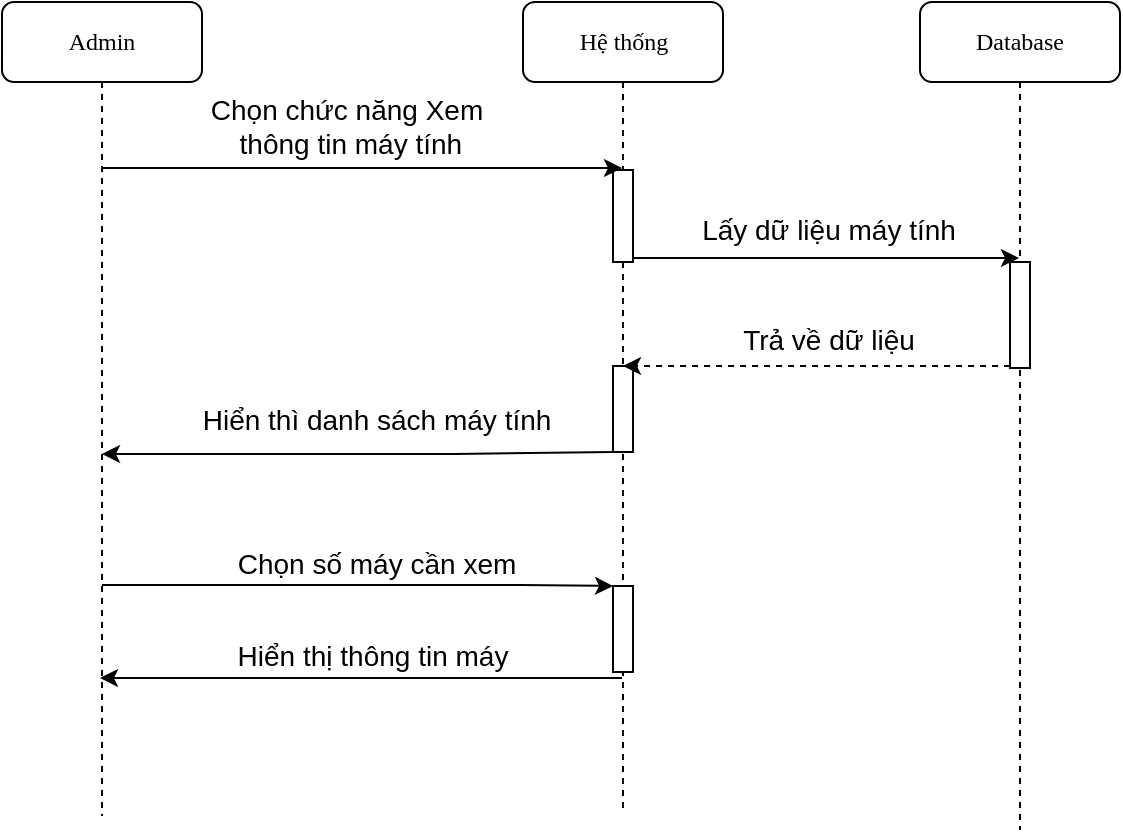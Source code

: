 <mxfile version="13.9.9" type="device" pages="7"><diagram id="KZ3mPxpOTIXvpHJmoXMQ" name="Xem"><mxGraphModel dx="1662" dy="822" grid="1" gridSize="10" guides="1" tooltips="1" connect="1" arrows="1" fold="1" page="1" pageScale="1" pageWidth="850" pageHeight="1100" math="0" shadow="0"><root><mxCell id="0"/><mxCell id="1" parent="0"/><mxCell id="qocoKsHDsgx0YX6sxr0_-1" value="Hệ thống" style="shape=umlLifeline;perimeter=lifelinePerimeter;whiteSpace=wrap;html=1;container=1;collapsible=0;recursiveResize=0;outlineConnect=0;rounded=1;shadow=0;comic=0;labelBackgroundColor=none;strokeWidth=1;fontFamily=Verdana;fontSize=12;align=center;" vertex="1" parent="1"><mxGeometry x="360.5" y="80" width="100" height="404" as="geometry"/></mxCell><mxCell id="qocoKsHDsgx0YX6sxr0_-2" value="" style="html=1;points=[];perimeter=orthogonalPerimeter;rounded=0;shadow=0;comic=0;labelBackgroundColor=none;strokeWidth=1;fontFamily=Verdana;fontSize=12;align=center;" vertex="1" parent="qocoKsHDsgx0YX6sxr0_-1"><mxGeometry x="45" y="84" width="10" height="46" as="geometry"/></mxCell><mxCell id="qocoKsHDsgx0YX6sxr0_-3" value="" style="html=1;points=[];perimeter=orthogonalPerimeter;rounded=0;shadow=0;comic=0;labelBackgroundColor=none;strokeWidth=1;fontFamily=Verdana;fontSize=12;align=center;" vertex="1" parent="qocoKsHDsgx0YX6sxr0_-1"><mxGeometry x="45" y="182" width="10" height="43" as="geometry"/></mxCell><mxCell id="qocoKsHDsgx0YX6sxr0_-4" value="" style="html=1;points=[];perimeter=orthogonalPerimeter;rounded=0;shadow=0;comic=0;labelBackgroundColor=none;strokeWidth=1;fontFamily=Verdana;fontSize=12;align=center;" vertex="1" parent="qocoKsHDsgx0YX6sxr0_-1"><mxGeometry x="45" y="292" width="10" height="43" as="geometry"/></mxCell><mxCell id="qocoKsHDsgx0YX6sxr0_-5" value="Database" style="shape=umlLifeline;perimeter=lifelinePerimeter;whiteSpace=wrap;html=1;container=1;collapsible=0;recursiveResize=0;outlineConnect=0;rounded=1;shadow=0;comic=0;labelBackgroundColor=none;strokeWidth=1;fontFamily=Verdana;fontSize=12;align=center;" vertex="1" parent="1"><mxGeometry x="559" y="80" width="100" height="414" as="geometry"/></mxCell><mxCell id="qocoKsHDsgx0YX6sxr0_-6" value="" style="html=1;points=[];perimeter=orthogonalPerimeter;rounded=0;shadow=0;comic=0;labelBackgroundColor=none;strokeWidth=1;fontFamily=Verdana;fontSize=12;align=center;" vertex="1" parent="qocoKsHDsgx0YX6sxr0_-5"><mxGeometry x="45" y="130" width="10" height="53" as="geometry"/></mxCell><mxCell id="qocoKsHDsgx0YX6sxr0_-7" value="Admin" style="shape=umlLifeline;perimeter=lifelinePerimeter;whiteSpace=wrap;html=1;container=1;collapsible=0;recursiveResize=0;outlineConnect=0;rounded=1;shadow=0;comic=0;labelBackgroundColor=none;strokeWidth=1;fontFamily=Verdana;fontSize=12;align=center;" vertex="1" parent="1"><mxGeometry x="100" y="80" width="100" height="407" as="geometry"/></mxCell><mxCell id="qocoKsHDsgx0YX6sxr0_-8" style="rounded=0;orthogonalLoop=1;jettySize=auto;html=1;" edge="1" parent="1" source="qocoKsHDsgx0YX6sxr0_-7" target="qocoKsHDsgx0YX6sxr0_-1"><mxGeometry relative="1" as="geometry"><Array as="points"><mxPoint x="211" y="163"/></Array></mxGeometry></mxCell><mxCell id="qocoKsHDsgx0YX6sxr0_-9" value="&lt;font style=&quot;font-size: 14px&quot;&gt;Chọn chức năng Xem&lt;br&gt;&amp;nbsp;thông tin máy tính&lt;/font&gt;" style="text;html=1;align=center;verticalAlign=middle;resizable=0;points=[];autosize=1;" vertex="1" parent="1"><mxGeometry x="197" y="122" width="150" height="40" as="geometry"/></mxCell><mxCell id="qocoKsHDsgx0YX6sxr0_-10" style="edgeStyle=none;rounded=0;orthogonalLoop=1;jettySize=auto;html=1;" edge="1" parent="1" source="qocoKsHDsgx0YX6sxr0_-2" target="qocoKsHDsgx0YX6sxr0_-5"><mxGeometry relative="1" as="geometry"><Array as="points"><mxPoint x="574" y="208"/></Array></mxGeometry></mxCell><mxCell id="qocoKsHDsgx0YX6sxr0_-11" value="&lt;font style=&quot;font-size: 14px&quot;&gt;Lấy dữ liệu máy tính&lt;/font&gt;" style="text;html=1;align=center;verticalAlign=middle;resizable=0;points=[];autosize=1;" vertex="1" parent="1"><mxGeometry x="444" y="184" width="137" height="19" as="geometry"/></mxCell><mxCell id="qocoKsHDsgx0YX6sxr0_-12" style="edgeStyle=none;rounded=0;orthogonalLoop=1;jettySize=auto;html=1;dashed=1;" edge="1" parent="1" source="qocoKsHDsgx0YX6sxr0_-6" target="qocoKsHDsgx0YX6sxr0_-1"><mxGeometry relative="1" as="geometry"><Array as="points"><mxPoint x="579" y="262"/></Array></mxGeometry></mxCell><mxCell id="qocoKsHDsgx0YX6sxr0_-13" value="&lt;font style=&quot;font-size: 14px&quot;&gt;Trả về dữ liệu&lt;/font&gt;" style="text;html=1;align=center;verticalAlign=middle;resizable=0;points=[];autosize=1;" vertex="1" parent="1"><mxGeometry x="464.5" y="239" width="96" height="19" as="geometry"/></mxCell><mxCell id="qocoKsHDsgx0YX6sxr0_-14" style="edgeStyle=none;rounded=0;orthogonalLoop=1;jettySize=auto;html=1;" edge="1" parent="1" source="qocoKsHDsgx0YX6sxr0_-3" target="qocoKsHDsgx0YX6sxr0_-7"><mxGeometry relative="1" as="geometry"><Array as="points"><mxPoint x="326" y="306"/></Array></mxGeometry></mxCell><mxCell id="qocoKsHDsgx0YX6sxr0_-15" value="&lt;font style=&quot;font-size: 14px&quot;&gt;Hiển thì danh sách máy tính&lt;/font&gt;" style="text;html=1;align=center;verticalAlign=middle;resizable=0;points=[];autosize=1;" vertex="1" parent="1"><mxGeometry x="194" y="279" width="185" height="19" as="geometry"/></mxCell><mxCell id="qocoKsHDsgx0YX6sxr0_-16" style="edgeStyle=none;rounded=0;orthogonalLoop=1;jettySize=auto;html=1;" edge="1" parent="1" source="qocoKsHDsgx0YX6sxr0_-7" target="qocoKsHDsgx0YX6sxr0_-4"><mxGeometry relative="1" as="geometry"><mxPoint x="239" y="371.5" as="sourcePoint"/><mxPoint x="397" y="372" as="targetPoint"/><Array as="points"><mxPoint x="359" y="371.5"/></Array></mxGeometry></mxCell><mxCell id="qocoKsHDsgx0YX6sxr0_-17" value="&lt;font style=&quot;font-size: 14px&quot;&gt;Chọn số máy cần xem&lt;/font&gt;" style="text;html=1;align=center;verticalAlign=middle;resizable=0;points=[];autosize=1;" vertex="1" parent="1"><mxGeometry x="212" y="351" width="149" height="19" as="geometry"/></mxCell><mxCell id="qocoKsHDsgx0YX6sxr0_-18" style="edgeStyle=none;rounded=0;orthogonalLoop=1;jettySize=auto;html=1;" edge="1" parent="1" source="qocoKsHDsgx0YX6sxr0_-1"><mxGeometry relative="1" as="geometry"><mxPoint x="394" y="418" as="sourcePoint"/><mxPoint x="149" y="418" as="targetPoint"/><Array as="points"><mxPoint x="325.5" y="418"/></Array></mxGeometry></mxCell><mxCell id="qocoKsHDsgx0YX6sxr0_-19" value="&lt;font style=&quot;font-size: 14px&quot;&gt;Hiển thị thông tin máy&lt;/font&gt;" style="text;html=1;align=center;verticalAlign=middle;resizable=0;points=[];autosize=1;" vertex="1" parent="1"><mxGeometry x="212" y="397" width="145" height="19" as="geometry"/></mxCell></root></mxGraphModel></diagram><diagram id="g6B7EpfYQ5pWPyv0Jj1d" name="Them"><mxGraphModel dx="812" dy="822" grid="1" gridSize="10" guides="1" tooltips="1" connect="1" arrows="1" fold="1" page="1" pageScale="1" pageWidth="850" pageHeight="1100" math="0" shadow="0"><root><mxCell id="_N8sA5JelElAhZ0XHj7C-0"/><mxCell id="_N8sA5JelElAhZ0XHj7C-1" parent="_N8sA5JelElAhZ0XHj7C-0"/><mxCell id="J3-aDHaLcfI6_h0oduaq-0" value="Hệ thống" style="shape=umlLifeline;perimeter=lifelinePerimeter;whiteSpace=wrap;html=1;container=1;collapsible=0;recursiveResize=0;outlineConnect=0;rounded=1;shadow=0;comic=0;labelBackgroundColor=none;strokeWidth=1;fontFamily=Verdana;fontSize=12;align=center;" vertex="1" parent="_N8sA5JelElAhZ0XHj7C-1"><mxGeometry x="1435" y="85" width="100" height="560" as="geometry"/></mxCell><mxCell id="J3-aDHaLcfI6_h0oduaq-1" value="" style="html=1;points=[];perimeter=orthogonalPerimeter;rounded=0;shadow=0;comic=0;labelBackgroundColor=none;strokeWidth=1;fontFamily=Verdana;fontSize=12;align=center;" vertex="1" parent="J3-aDHaLcfI6_h0oduaq-0"><mxGeometry x="45" y="80" width="10" height="46" as="geometry"/></mxCell><mxCell id="J3-aDHaLcfI6_h0oduaq-2" value="" style="html=1;points=[];perimeter=orthogonalPerimeter;rounded=0;shadow=0;comic=0;labelBackgroundColor=none;strokeWidth=1;fontFamily=Verdana;fontSize=12;align=center;" vertex="1" parent="J3-aDHaLcfI6_h0oduaq-0"><mxGeometry x="45" y="180.5" width="10" height="41.5" as="geometry"/></mxCell><mxCell id="J3-aDHaLcfI6_h0oduaq-3" value="" style="html=1;points=[];perimeter=orthogonalPerimeter;rounded=0;shadow=0;comic=0;labelBackgroundColor=none;strokeWidth=1;fontFamily=Verdana;fontSize=12;align=center;" vertex="1" parent="J3-aDHaLcfI6_h0oduaq-0"><mxGeometry x="45" y="267" width="10" height="139" as="geometry"/></mxCell><mxCell id="J3-aDHaLcfI6_h0oduaq-4" value="Kiểm tra các trường&lt;br&gt;bắt buộc&amp;nbsp;" style="edgeStyle=orthogonalEdgeStyle;html=1;align=left;spacingLeft=2;endArrow=block;rounded=0;" edge="1" parent="J3-aDHaLcfI6_h0oduaq-0" source="J3-aDHaLcfI6_h0oduaq-0"><mxGeometry x="-0.531" y="6" relative="1" as="geometry"><mxPoint x="119" y="298" as="sourcePoint"/><Array as="points"><mxPoint x="101" y="267"/><mxPoint x="101" y="319"/><mxPoint x="72" y="319"/></Array><mxPoint x="66" y="319" as="targetPoint"/><mxPoint as="offset"/></mxGeometry></mxCell><mxCell id="J3-aDHaLcfI6_h0oduaq-5" value="Đúng" style="edgeLabel;html=1;align=center;verticalAlign=middle;resizable=0;points=[];" vertex="1" connectable="0" parent="J3-aDHaLcfI6_h0oduaq-4"><mxGeometry x="0.272" y="-2" relative="1" as="geometry"><mxPoint as="offset"/></mxGeometry></mxCell><mxCell id="J3-aDHaLcfI6_h0oduaq-6" value="" style="html=1;points=[];perimeter=orthogonalPerimeter;" vertex="1" parent="J3-aDHaLcfI6_h0oduaq-0"><mxGeometry x="45" y="491" width="10" height="41" as="geometry"/></mxCell><mxCell id="J3-aDHaLcfI6_h0oduaq-7" value="Database" style="shape=umlLifeline;perimeter=lifelinePerimeter;whiteSpace=wrap;html=1;container=1;collapsible=0;recursiveResize=0;outlineConnect=0;rounded=1;shadow=0;comic=0;labelBackgroundColor=none;strokeWidth=1;fontFamily=Verdana;fontSize=12;align=center;" vertex="1" parent="_N8sA5JelElAhZ0XHj7C-1"><mxGeometry x="1673" y="85" width="100" height="558" as="geometry"/></mxCell><mxCell id="J3-aDHaLcfI6_h0oduaq-8" value="" style="html=1;points=[];perimeter=orthogonalPerimeter;" vertex="1" parent="J3-aDHaLcfI6_h0oduaq-7"><mxGeometry x="45" y="434" width="10" height="56" as="geometry"/></mxCell><mxCell id="J3-aDHaLcfI6_h0oduaq-9" value="" style="edgeStyle=orthogonalEdgeStyle;html=1;align=left;spacingLeft=2;endArrow=block;rounded=0;" edge="1" parent="J3-aDHaLcfI6_h0oduaq-7" target="J3-aDHaLcfI6_h0oduaq-0"><mxGeometry relative="1" as="geometry"><mxPoint x="-137" y="240" as="sourcePoint"/><Array as="points"><mxPoint x="-137" y="240"/><mxPoint x="-137" y="126"/></Array><mxPoint x="-150" y="116" as="targetPoint"/></mxGeometry></mxCell><mxCell id="J3-aDHaLcfI6_h0oduaq-10" value="Sai" style="edgeLabel;html=1;align=center;verticalAlign=middle;resizable=0;points=[];" vertex="1" connectable="0" parent="J3-aDHaLcfI6_h0oduaq-9"><mxGeometry x="0.157" y="1" relative="1" as="geometry"><mxPoint as="offset"/></mxGeometry></mxCell><mxCell id="J3-aDHaLcfI6_h0oduaq-11" value="Admin" style="shape=umlLifeline;perimeter=lifelinePerimeter;whiteSpace=wrap;html=1;container=1;collapsible=0;recursiveResize=0;outlineConnect=0;rounded=1;shadow=0;comic=0;labelBackgroundColor=none;strokeWidth=1;fontFamily=Verdana;fontSize=12;align=center;" vertex="1" parent="_N8sA5JelElAhZ0XHj7C-1"><mxGeometry x="1191" y="80" width="100" height="566" as="geometry"/></mxCell><mxCell id="J3-aDHaLcfI6_h0oduaq-12" value="" style="html=1;points=[];perimeter=orthogonalPerimeter;rounded=0;shadow=0;comic=0;labelBackgroundColor=none;strokeWidth=1;fontFamily=Verdana;fontSize=12;align=center;" vertex="1" parent="J3-aDHaLcfI6_h0oduaq-11"><mxGeometry x="45" y="135" width="10" height="53" as="geometry"/></mxCell><mxCell id="J3-aDHaLcfI6_h0oduaq-13" value="" style="html=1;points=[];perimeter=orthogonalPerimeter;rounded=0;shadow=0;comic=0;labelBackgroundColor=none;strokeWidth=1;fontFamily=Verdana;fontSize=12;align=center;" vertex="1" parent="J3-aDHaLcfI6_h0oduaq-11"><mxGeometry x="45" y="227" width="10" height="41.5" as="geometry"/></mxCell><mxCell id="J3-aDHaLcfI6_h0oduaq-14" style="rounded=0;orthogonalLoop=1;jettySize=auto;html=1;" edge="1" parent="_N8sA5JelElAhZ0XHj7C-1" source="J3-aDHaLcfI6_h0oduaq-11" target="J3-aDHaLcfI6_h0oduaq-0"><mxGeometry relative="1" as="geometry"><Array as="points"><mxPoint x="1302" y="163"/></Array></mxGeometry></mxCell><mxCell id="J3-aDHaLcfI6_h0oduaq-15" value="&lt;font style=&quot;font-size: 14px&quot;&gt;Chọn chức năng&lt;br&gt;&amp;nbsp;thêm&amp;nbsp;máy tính&lt;/font&gt;" style="text;html=1;align=center;verticalAlign=middle;resizable=0;points=[];autosize=1;" vertex="1" parent="_N8sA5JelElAhZ0XHj7C-1"><mxGeometry x="1307" y="124" width="113" height="35" as="geometry"/></mxCell><mxCell id="J3-aDHaLcfI6_h0oduaq-16" style="edgeStyle=none;rounded=0;orthogonalLoop=1;jettySize=auto;html=1;" edge="1" parent="_N8sA5JelElAhZ0XHj7C-1" source="J3-aDHaLcfI6_h0oduaq-1" target="J3-aDHaLcfI6_h0oduaq-11"><mxGeometry relative="1" as="geometry"><Array as="points"><mxPoint x="1333" y="212"/></Array></mxGeometry></mxCell><mxCell id="J3-aDHaLcfI6_h0oduaq-17" value="&lt;font style=&quot;font-size: 14px&quot;&gt;Hiển thị giao diện thêm máy tính&lt;/font&gt;" style="text;html=1;align=center;verticalAlign=middle;resizable=0;points=[];autosize=1;" vertex="1" parent="_N8sA5JelElAhZ0XHj7C-1"><mxGeometry x="1258" y="190" width="211" height="19" as="geometry"/></mxCell><mxCell id="J3-aDHaLcfI6_h0oduaq-18" style="edgeStyle=none;rounded=0;orthogonalLoop=1;jettySize=auto;html=1;" edge="1" parent="_N8sA5JelElAhZ0XHj7C-1" source="J3-aDHaLcfI6_h0oduaq-12" target="J3-aDHaLcfI6_h0oduaq-0"><mxGeometry relative="1" as="geometry"><Array as="points"><mxPoint x="1387" y="265"/></Array></mxGeometry></mxCell><mxCell id="J3-aDHaLcfI6_h0oduaq-19" value="&lt;font style=&quot;font-size: 14px&quot;&gt;Nhập thông tin&lt;/font&gt;" style="text;html=1;align=center;verticalAlign=middle;resizable=0;points=[];autosize=1;" vertex="1" parent="_N8sA5JelElAhZ0XHj7C-1"><mxGeometry x="1316" y="241" width="101" height="19" as="geometry"/></mxCell><mxCell id="J3-aDHaLcfI6_h0oduaq-20" style="edgeStyle=none;rounded=0;orthogonalLoop=1;jettySize=auto;html=1;" edge="1" parent="_N8sA5JelElAhZ0XHj7C-1" source="J3-aDHaLcfI6_h0oduaq-2" target="J3-aDHaLcfI6_h0oduaq-11"><mxGeometry relative="1" as="geometry"><Array as="points"><mxPoint x="1300" y="306"/></Array></mxGeometry></mxCell><mxCell id="J3-aDHaLcfI6_h0oduaq-21" value="&lt;font style=&quot;font-size: 14px&quot;&gt;yêu cầu xác nhận&lt;/font&gt;" style="text;html=1;align=center;verticalAlign=middle;resizable=0;points=[];autosize=1;" vertex="1" parent="_N8sA5JelElAhZ0XHj7C-1"><mxGeometry x="1304" y="282.5" width="120" height="19" as="geometry"/></mxCell><mxCell id="J3-aDHaLcfI6_h0oduaq-22" style="edgeStyle=none;rounded=0;orthogonalLoop=1;jettySize=auto;html=1;" edge="1" parent="_N8sA5JelElAhZ0XHj7C-1" source="J3-aDHaLcfI6_h0oduaq-13" target="J3-aDHaLcfI6_h0oduaq-0"><mxGeometry relative="1" as="geometry"><Array as="points"><mxPoint x="1390" y="349"/></Array></mxGeometry></mxCell><mxCell id="J3-aDHaLcfI6_h0oduaq-23" value="&lt;font style=&quot;font-size: 14px&quot;&gt;Xác nhận&lt;/font&gt;" style="text;html=1;align=center;verticalAlign=middle;resizable=0;points=[];autosize=1;" vertex="1" parent="_N8sA5JelElAhZ0XHj7C-1"><mxGeometry x="1332" y="328" width="69" height="19" as="geometry"/></mxCell><mxCell id="J3-aDHaLcfI6_h0oduaq-24" style="edgeStyle=none;rounded=0;orthogonalLoop=1;jettySize=auto;html=1;" edge="1" parent="_N8sA5JelElAhZ0XHj7C-1" source="J3-aDHaLcfI6_h0oduaq-25" target="J3-aDHaLcfI6_h0oduaq-7"><mxGeometry relative="1" as="geometry"><Array as="points"><mxPoint x="1636" y="451"/></Array></mxGeometry></mxCell><mxCell id="J3-aDHaLcfI6_h0oduaq-25" value="" style="html=1;points=[];perimeter=orthogonalPerimeter;" vertex="1" parent="_N8sA5JelElAhZ0XHj7C-1"><mxGeometry x="1490" y="397" width="10" height="53" as="geometry"/></mxCell><mxCell id="J3-aDHaLcfI6_h0oduaq-26" value="&lt;span style=&quot;font-size: 14px&quot;&gt;Thêm máy mới vào database&lt;/span&gt;" style="text;html=1;align=center;verticalAlign=middle;resizable=0;points=[];autosize=1;" vertex="1" parent="_N8sA5JelElAhZ0XHj7C-1"><mxGeometry x="1507.5" y="431" width="192" height="19" as="geometry"/></mxCell><mxCell id="J3-aDHaLcfI6_h0oduaq-27" style="edgeStyle=none;rounded=0;orthogonalLoop=1;jettySize=auto;html=1;" edge="1" parent="_N8sA5JelElAhZ0XHj7C-1"><mxGeometry relative="1" as="geometry"><mxPoint x="1718" y="575" as="sourcePoint"/><mxPoint x="1484.667" y="575" as="targetPoint"/><Array as="points"><mxPoint x="1573" y="575"/></Array></mxGeometry></mxCell><mxCell id="J3-aDHaLcfI6_h0oduaq-28" value="&lt;span style=&quot;font-size: 14px&quot;&gt;Xác nhận thêm máy mới thành công&lt;/span&gt;" style="text;html=1;align=center;verticalAlign=middle;resizable=0;points=[];autosize=1;" vertex="1" parent="_N8sA5JelElAhZ0XHj7C-1"><mxGeometry x="1486" y="552" width="235" height="19" as="geometry"/></mxCell><mxCell id="J3-aDHaLcfI6_h0oduaq-29" style="edgeStyle=none;rounded=0;orthogonalLoop=1;jettySize=auto;html=1;" edge="1" parent="_N8sA5JelElAhZ0XHj7C-1" source="J3-aDHaLcfI6_h0oduaq-6"><mxGeometry relative="1" as="geometry"><mxPoint x="1240.667" y="617" as="targetPoint"/><Array as="points"><mxPoint x="1361" y="617"/></Array></mxGeometry></mxCell><mxCell id="J3-aDHaLcfI6_h0oduaq-30" value="&lt;font style=&quot;font-size: 14px&quot;&gt;Hiển thị xác nhận thêm thành công&lt;/font&gt;" style="text;html=1;align=center;verticalAlign=middle;resizable=0;points=[];autosize=1;" vertex="1" parent="_N8sA5JelElAhZ0XHj7C-1"><mxGeometry x="1254" y="593" width="227" height="19" as="geometry"/></mxCell><mxCell id="J3-aDHaLcfI6_h0oduaq-31" value="Kiểm tra ID máy&lt;br&gt;trong database" style="edgeStyle=orthogonalEdgeStyle;html=1;align=left;spacingLeft=2;endArrow=block;rounded=0;entryX=1;entryY=0;" edge="1" parent="_N8sA5JelElAhZ0XHj7C-1"><mxGeometry x="-0.392" relative="1" as="geometry"><mxPoint x="1721" y="467" as="sourcePoint"/><Array as="points"><mxPoint x="1780" y="467"/><mxPoint x="1780" y="517"/></Array><mxPoint x="1731" y="517" as="targetPoint"/><mxPoint as="offset"/></mxGeometry></mxCell><mxCell id="J3-aDHaLcfI6_h0oduaq-32" value="Đúng" style="edgeLabel;html=1;align=center;verticalAlign=middle;resizable=0;points=[];" vertex="1" connectable="0" parent="J3-aDHaLcfI6_h0oduaq-31"><mxGeometry x="0.2" y="-1" relative="1" as="geometry"><mxPoint as="offset"/></mxGeometry></mxCell><mxCell id="J3-aDHaLcfI6_h0oduaq-33" value="" style="edgeStyle=orthogonalEdgeStyle;html=1;align=left;spacingLeft=2;endArrow=block;rounded=0;" edge="1" parent="_N8sA5JelElAhZ0XHj7C-1"><mxGeometry relative="1" as="geometry"><mxPoint x="1780.33" y="450" as="sourcePoint"/><Array as="points"><mxPoint x="1780.33" y="450"/><mxPoint x="1780.33" y="336"/></Array><mxPoint x="1539" y="212" as="targetPoint"/></mxGeometry></mxCell><mxCell id="J3-aDHaLcfI6_h0oduaq-34" value="Sai" style="edgeLabel;html=1;align=center;verticalAlign=middle;resizable=0;points=[];" vertex="1" connectable="0" parent="J3-aDHaLcfI6_h0oduaq-33"><mxGeometry x="0.157" y="1" relative="1" as="geometry"><mxPoint x="39.17" y="196" as="offset"/></mxGeometry></mxCell></root></mxGraphModel></diagram><diagram id="kXgbSH7JpNcEZ1qa4mEX" name="Sửa"><mxGraphModel dx="1662" dy="822" grid="1" gridSize="10" guides="1" tooltips="1" connect="1" arrows="1" fold="1" page="1" pageScale="1" pageWidth="850" pageHeight="1100" math="0" shadow="0"><root><mxCell id="hoUf0RfAJXh8tJ-JEwQz-0"/><mxCell id="hoUf0RfAJXh8tJ-JEwQz-1" parent="hoUf0RfAJXh8tJ-JEwQz-0"/><mxCell id="kA06QZL_27pnreHxUHpk-38" value="Hệ thống" style="shape=umlLifeline;perimeter=lifelinePerimeter;whiteSpace=wrap;html=1;container=1;collapsible=0;recursiveResize=0;outlineConnect=0;rounded=1;shadow=0;comic=0;labelBackgroundColor=none;strokeWidth=1;fontFamily=Verdana;fontSize=12;align=center;" vertex="1" parent="hoUf0RfAJXh8tJ-JEwQz-1"><mxGeometry x="325" y="944" width="100" height="614" as="geometry"/></mxCell><mxCell id="kA06QZL_27pnreHxUHpk-39" value="" style="html=1;points=[];perimeter=orthogonalPerimeter;rounded=0;shadow=0;comic=0;labelBackgroundColor=none;strokeWidth=1;fontFamily=Verdana;fontSize=12;align=center;" vertex="1" parent="kA06QZL_27pnreHxUHpk-38"><mxGeometry x="45" y="80" width="10" height="46" as="geometry"/></mxCell><mxCell id="kA06QZL_27pnreHxUHpk-40" value="" style="html=1;points=[];perimeter=orthogonalPerimeter;rounded=0;shadow=0;comic=0;labelBackgroundColor=none;strokeWidth=1;fontFamily=Verdana;fontSize=12;align=center;" vertex="1" parent="kA06QZL_27pnreHxUHpk-38"><mxGeometry x="46" y="251.5" width="10" height="41.5" as="geometry"/></mxCell><mxCell id="kA06QZL_27pnreHxUHpk-41" value="" style="html=1;points=[];perimeter=orthogonalPerimeter;rounded=0;shadow=0;comic=0;labelBackgroundColor=none;strokeWidth=1;fontFamily=Verdana;fontSize=12;align=center;" vertex="1" parent="kA06QZL_27pnreHxUHpk-38"><mxGeometry x="46" y="338" width="10" height="113" as="geometry"/></mxCell><mxCell id="kA06QZL_27pnreHxUHpk-42" value="Kiểm tra các trường&lt;br&gt;bắt buộc&amp;nbsp;" style="edgeStyle=orthogonalEdgeStyle;html=1;align=left;spacingLeft=2;endArrow=block;rounded=0;" edge="1" parent="kA06QZL_27pnreHxUHpk-38"><mxGeometry x="-0.531" y="6" relative="1" as="geometry"><mxPoint x="50.5" y="338" as="sourcePoint"/><Array as="points"><mxPoint x="102" y="338"/><mxPoint x="102" y="390"/><mxPoint x="73" y="390"/></Array><mxPoint x="67" y="390" as="targetPoint"/><mxPoint as="offset"/></mxGeometry></mxCell><mxCell id="kA06QZL_27pnreHxUHpk-43" value="Đúng" style="edgeLabel;html=1;align=center;verticalAlign=middle;resizable=0;points=[];" vertex="1" connectable="0" parent="kA06QZL_27pnreHxUHpk-42"><mxGeometry x="0.272" y="-2" relative="1" as="geometry"><mxPoint as="offset"/></mxGeometry></mxCell><mxCell id="kA06QZL_27pnreHxUHpk-44" value="" style="html=1;points=[];perimeter=orthogonalPerimeter;" vertex="1" parent="kA06QZL_27pnreHxUHpk-38"><mxGeometry x="46" y="544" width="10" height="41" as="geometry"/></mxCell><mxCell id="kA06QZL_27pnreHxUHpk-45" value="Database" style="shape=umlLifeline;perimeter=lifelinePerimeter;whiteSpace=wrap;html=1;container=1;collapsible=0;recursiveResize=0;outlineConnect=0;rounded=1;shadow=0;comic=0;labelBackgroundColor=none;strokeWidth=1;fontFamily=Verdana;fontSize=12;align=center;" vertex="1" parent="hoUf0RfAJXh8tJ-JEwQz-1"><mxGeometry x="563" y="944" width="100" height="597" as="geometry"/></mxCell><mxCell id="kA06QZL_27pnreHxUHpk-46" value="" style="html=1;points=[];perimeter=orthogonalPerimeter;" vertex="1" parent="kA06QZL_27pnreHxUHpk-45"><mxGeometry x="46" y="505" width="10" height="38" as="geometry"/></mxCell><mxCell id="kA06QZL_27pnreHxUHpk-47" value="" style="edgeStyle=orthogonalEdgeStyle;html=1;align=left;spacingLeft=2;endArrow=block;rounded=0;" edge="1" parent="kA06QZL_27pnreHxUHpk-45"><mxGeometry relative="1" as="geometry"><mxPoint x="-136" y="311" as="sourcePoint"/><Array as="points"><mxPoint x="-136" y="311"/><mxPoint x="-136" y="197"/></Array><mxPoint x="-187.5" y="197" as="targetPoint"/></mxGeometry></mxCell><mxCell id="kA06QZL_27pnreHxUHpk-48" value="Sai" style="edgeLabel;html=1;align=center;verticalAlign=middle;resizable=0;points=[];" vertex="1" connectable="0" parent="kA06QZL_27pnreHxUHpk-47"><mxGeometry x="0.157" y="1" relative="1" as="geometry"><mxPoint as="offset"/></mxGeometry></mxCell><mxCell id="kA06QZL_27pnreHxUHpk-49" value="" style="html=1;points=[];perimeter=orthogonalPerimeter;rounded=0;shadow=0;comic=0;labelBackgroundColor=none;strokeWidth=1;fontFamily=Verdana;fontSize=12;align=center;" vertex="1" parent="kA06QZL_27pnreHxUHpk-45"><mxGeometry x="45" y="127" width="10" height="46" as="geometry"/></mxCell><mxCell id="kA06QZL_27pnreHxUHpk-50" value="Admin" style="shape=umlLifeline;perimeter=lifelinePerimeter;whiteSpace=wrap;html=1;container=1;collapsible=0;recursiveResize=0;outlineConnect=0;rounded=1;shadow=0;comic=0;labelBackgroundColor=none;strokeWidth=1;fontFamily=Verdana;fontSize=12;align=center;" vertex="1" parent="hoUf0RfAJXh8tJ-JEwQz-1"><mxGeometry x="81" y="939" width="100" height="626" as="geometry"/></mxCell><mxCell id="kA06QZL_27pnreHxUHpk-51" value="" style="html=1;points=[];perimeter=orthogonalPerimeter;rounded=0;shadow=0;comic=0;labelBackgroundColor=none;strokeWidth=1;fontFamily=Verdana;fontSize=12;align=center;" vertex="1" parent="kA06QZL_27pnreHxUHpk-50"><mxGeometry x="45" y="203" width="10" height="53" as="geometry"/></mxCell><mxCell id="kA06QZL_27pnreHxUHpk-52" value="" style="html=1;points=[];perimeter=orthogonalPerimeter;rounded=0;shadow=0;comic=0;labelBackgroundColor=none;strokeWidth=1;fontFamily=Verdana;fontSize=12;align=center;" vertex="1" parent="kA06QZL_27pnreHxUHpk-50"><mxGeometry x="46" y="298" width="10" height="41.5" as="geometry"/></mxCell><mxCell id="kA06QZL_27pnreHxUHpk-53" style="rounded=0;orthogonalLoop=1;jettySize=auto;html=1;" edge="1" parent="hoUf0RfAJXh8tJ-JEwQz-1" source="kA06QZL_27pnreHxUHpk-50" target="kA06QZL_27pnreHxUHpk-38"><mxGeometry relative="1" as="geometry"><Array as="points"><mxPoint x="192" y="1022"/></Array></mxGeometry></mxCell><mxCell id="kA06QZL_27pnreHxUHpk-54" value="&lt;font style=&quot;font-size: 14px&quot;&gt;Chọn máy tính cần sửa thông tin&lt;br&gt;&lt;/font&gt;" style="text;html=1;align=center;verticalAlign=middle;resizable=0;points=[];autosize=1;" vertex="1" parent="hoUf0RfAJXh8tJ-JEwQz-1"><mxGeometry x="146" y="998" width="213" height="19" as="geometry"/></mxCell><mxCell id="kA06QZL_27pnreHxUHpk-55" style="edgeStyle=none;rounded=0;orthogonalLoop=1;jettySize=auto;html=1;" edge="1" parent="hoUf0RfAJXh8tJ-JEwQz-1"><mxGeometry relative="1" as="geometry"><Array as="points"><mxPoint x="224" y="1142"/></Array><mxPoint x="371" y="1141" as="sourcePoint"/><mxPoint x="131.5" y="1142" as="targetPoint"/></mxGeometry></mxCell><mxCell id="kA06QZL_27pnreHxUHpk-56" value="&lt;font style=&quot;font-size: 14px&quot;&gt;Hiển thị thông tin máy tính &lt;br&gt;và giao diện chỉnh sửa&lt;/font&gt;" style="text;html=1;align=center;verticalAlign=middle;resizable=0;points=[];autosize=1;" vertex="1" parent="hoUf0RfAJXh8tJ-JEwQz-1"><mxGeometry x="168.5" y="1103" width="173" height="35" as="geometry"/></mxCell><mxCell id="kA06QZL_27pnreHxUHpk-57" style="edgeStyle=none;rounded=0;orthogonalLoop=1;jettySize=auto;html=1;" edge="1" parent="hoUf0RfAJXh8tJ-JEwQz-1" source="kA06QZL_27pnreHxUHpk-51"><mxGeometry relative="1" as="geometry"><Array as="points"><mxPoint x="278" y="1195"/></Array><mxPoint x="375.5" y="1195" as="targetPoint"/></mxGeometry></mxCell><mxCell id="kA06QZL_27pnreHxUHpk-58" value="&lt;font style=&quot;font-size: 14px&quot;&gt;Nhập thông tin mới&lt;/font&gt;" style="text;html=1;align=center;verticalAlign=middle;resizable=0;points=[];autosize=1;" vertex="1" parent="hoUf0RfAJXh8tJ-JEwQz-1"><mxGeometry x="193" y="1171" width="129" height="19" as="geometry"/></mxCell><mxCell id="kA06QZL_27pnreHxUHpk-59" style="edgeStyle=none;rounded=0;orthogonalLoop=1;jettySize=auto;html=1;" edge="1" parent="hoUf0RfAJXh8tJ-JEwQz-1" source="kA06QZL_27pnreHxUHpk-40"><mxGeometry relative="1" as="geometry"><Array as="points"><mxPoint x="191" y="1236"/></Array><mxPoint x="131.5" y="1236" as="targetPoint"/></mxGeometry></mxCell><mxCell id="kA06QZL_27pnreHxUHpk-60" value="&lt;font style=&quot;font-size: 14px&quot;&gt;yêu cầu xác nhận&lt;/font&gt;" style="text;html=1;align=center;verticalAlign=middle;resizable=0;points=[];autosize=1;" vertex="1" parent="hoUf0RfAJXh8tJ-JEwQz-1"><mxGeometry x="195" y="1212.5" width="120" height="19" as="geometry"/></mxCell><mxCell id="kA06QZL_27pnreHxUHpk-61" style="edgeStyle=none;rounded=0;orthogonalLoop=1;jettySize=auto;html=1;" edge="1" parent="hoUf0RfAJXh8tJ-JEwQz-1" source="kA06QZL_27pnreHxUHpk-52"><mxGeometry relative="1" as="geometry"><Array as="points"><mxPoint x="281" y="1279"/></Array><mxPoint x="375.5" y="1279" as="targetPoint"/></mxGeometry></mxCell><mxCell id="kA06QZL_27pnreHxUHpk-62" value="&lt;font style=&quot;font-size: 14px&quot;&gt;Xác nhận&lt;/font&gt;" style="text;html=1;align=center;verticalAlign=middle;resizable=0;points=[];autosize=1;" vertex="1" parent="hoUf0RfAJXh8tJ-JEwQz-1"><mxGeometry x="223" y="1258" width="69" height="19" as="geometry"/></mxCell><mxCell id="kA06QZL_27pnreHxUHpk-63" style="edgeStyle=none;rounded=0;orthogonalLoop=1;jettySize=auto;html=1;" edge="1" parent="hoUf0RfAJXh8tJ-JEwQz-1" source="kA06QZL_27pnreHxUHpk-64"><mxGeometry relative="1" as="geometry"><Array as="points"><mxPoint x="527" y="1381"/></Array><mxPoint x="613.5" y="1381" as="targetPoint"/></mxGeometry></mxCell><mxCell id="kA06QZL_27pnreHxUHpk-64" value="" style="html=1;points=[];perimeter=orthogonalPerimeter;" vertex="1" parent="hoUf0RfAJXh8tJ-JEwQz-1"><mxGeometry x="381" y="1327" width="10" height="53" as="geometry"/></mxCell><mxCell id="kA06QZL_27pnreHxUHpk-65" value="&lt;span style=&quot;font-size: 14px&quot;&gt;cập nhật thông tin vào database&lt;/span&gt;" style="text;html=1;align=center;verticalAlign=middle;resizable=0;points=[];autosize=1;" vertex="1" parent="hoUf0RfAJXh8tJ-JEwQz-1"><mxGeometry x="390.5" y="1361" width="209" height="19" as="geometry"/></mxCell><mxCell id="kA06QZL_27pnreHxUHpk-66" style="edgeStyle=none;rounded=0;orthogonalLoop=1;jettySize=auto;html=1;" edge="1" parent="hoUf0RfAJXh8tJ-JEwQz-1"><mxGeometry relative="1" as="geometry"><mxPoint x="609" y="1487" as="sourcePoint"/><mxPoint x="375.667" y="1487" as="targetPoint"/><Array as="points"><mxPoint x="464" y="1487"/></Array></mxGeometry></mxCell><mxCell id="kA06QZL_27pnreHxUHpk-67" value="&lt;span style=&quot;font-size: 14px&quot;&gt;Xác nhận thành công&lt;/span&gt;" style="text;html=1;align=center;verticalAlign=middle;resizable=0;points=[];autosize=1;" vertex="1" parent="hoUf0RfAJXh8tJ-JEwQz-1"><mxGeometry x="423" y="1464" width="143" height="19" as="geometry"/></mxCell><mxCell id="kA06QZL_27pnreHxUHpk-68" style="edgeStyle=none;rounded=0;orthogonalLoop=1;jettySize=auto;html=1;" edge="1" parent="hoUf0RfAJXh8tJ-JEwQz-1" source="kA06QZL_27pnreHxUHpk-44"><mxGeometry relative="1" as="geometry"><mxPoint x="131.667" y="1529" as="targetPoint"/><Array as="points"><mxPoint x="252" y="1529"/></Array></mxGeometry></mxCell><mxCell id="kA06QZL_27pnreHxUHpk-69" value="&lt;font style=&quot;font-size: 14px&quot;&gt;Hiển thị xác nhận thành công&lt;/font&gt;" style="text;html=1;align=center;verticalAlign=middle;resizable=0;points=[];autosize=1;" vertex="1" parent="hoUf0RfAJXh8tJ-JEwQz-1"><mxGeometry x="163" y="1505" width="191" height="19" as="geometry"/></mxCell><mxCell id="kA06QZL_27pnreHxUHpk-70" value="Kiểm tra ID máy&lt;br&gt;trong database" style="edgeStyle=orthogonalEdgeStyle;html=1;align=left;spacingLeft=2;endArrow=block;rounded=0;entryX=1;entryY=0;" edge="1" parent="hoUf0RfAJXh8tJ-JEwQz-1"><mxGeometry x="-0.392" relative="1" as="geometry"><mxPoint x="612" y="1397" as="sourcePoint"/><Array as="points"><mxPoint x="671" y="1397"/><mxPoint x="671" y="1447"/></Array><mxPoint x="622" y="1447" as="targetPoint"/><mxPoint as="offset"/></mxGeometry></mxCell><mxCell id="kA06QZL_27pnreHxUHpk-71" value="Đúng" style="edgeLabel;html=1;align=center;verticalAlign=middle;resizable=0;points=[];" vertex="1" connectable="0" parent="kA06QZL_27pnreHxUHpk-70"><mxGeometry x="0.2" y="-1" relative="1" as="geometry"><mxPoint as="offset"/></mxGeometry></mxCell><mxCell id="kA06QZL_27pnreHxUHpk-72" value="" style="edgeStyle=orthogonalEdgeStyle;html=1;align=left;spacingLeft=2;endArrow=block;rounded=0;" edge="1" parent="hoUf0RfAJXh8tJ-JEwQz-1"><mxGeometry relative="1" as="geometry"><mxPoint x="671.33" y="1380" as="sourcePoint"/><Array as="points"><mxPoint x="671.33" y="1380"/><mxPoint x="671.33" y="1266"/></Array><mxPoint x="430" y="1142" as="targetPoint"/></mxGeometry></mxCell><mxCell id="kA06QZL_27pnreHxUHpk-73" value="Sai" style="edgeLabel;html=1;align=center;verticalAlign=middle;resizable=0;points=[];" vertex="1" connectable="0" parent="kA06QZL_27pnreHxUHpk-72"><mxGeometry x="0.157" y="1" relative="1" as="geometry"><mxPoint x="39.17" y="196" as="offset"/></mxGeometry></mxCell><mxCell id="kA06QZL_27pnreHxUHpk-74" style="edgeStyle=none;rounded=0;orthogonalLoop=1;jettySize=auto;html=1;" edge="1" parent="hoUf0RfAJXh8tJ-JEwQz-1" source="kA06QZL_27pnreHxUHpk-39" target="kA06QZL_27pnreHxUHpk-45"><mxGeometry relative="1" as="geometry"><Array as="points"><mxPoint x="553" y="1069"/></Array></mxGeometry></mxCell><mxCell id="kA06QZL_27pnreHxUHpk-75" value="&lt;span style=&quot;font-size: 14px&quot;&gt;Lấy thông tin máy tính cần sửa&lt;/span&gt;" style="text;html=1;align=center;verticalAlign=middle;resizable=0;points=[];autosize=1;" vertex="1" parent="hoUf0RfAJXh8tJ-JEwQz-1"><mxGeometry x="396" y="1048" width="202" height="19" as="geometry"/></mxCell><mxCell id="kA06QZL_27pnreHxUHpk-76" style="edgeStyle=none;rounded=0;orthogonalLoop=1;jettySize=auto;html=1;dashed=1;" edge="1" parent="hoUf0RfAJXh8tJ-JEwQz-1" source="kA06QZL_27pnreHxUHpk-49" target="kA06QZL_27pnreHxUHpk-38"><mxGeometry relative="1" as="geometry"><Array as="points"><mxPoint x="441" y="1116"/></Array></mxGeometry></mxCell><mxCell id="kA06QZL_27pnreHxUHpk-77" value="&lt;span style=&quot;font-size: 14px&quot;&gt;Trả về dữ liệu&lt;/span&gt;" style="text;html=1;align=center;verticalAlign=middle;resizable=0;points=[];autosize=1;" vertex="1" parent="hoUf0RfAJXh8tJ-JEwQz-1"><mxGeometry x="438.03" y="1098" width="96" height="19" as="geometry"/></mxCell></root></mxGraphModel></diagram><diagram id="0dgQjym4BNokJGdEKwIf" name="Xoa"><mxGraphModel dx="812" dy="822" grid="1" gridSize="10" guides="1" tooltips="1" connect="1" arrows="1" fold="1" page="1" pageScale="1" pageWidth="850" pageHeight="1100" math="0" shadow="0"><root><mxCell id="1nq1hW7vDIxS4GUeZcG0-0"/><mxCell id="1nq1hW7vDIxS4GUeZcG0-1" parent="1nq1hW7vDIxS4GUeZcG0-0"/><mxCell id="lYtravpQyNNDcLQudDZm-0" value="Hệ thống" style="shape=umlLifeline;perimeter=lifelinePerimeter;whiteSpace=wrap;html=1;container=1;collapsible=0;recursiveResize=0;outlineConnect=0;rounded=1;shadow=0;comic=0;labelBackgroundColor=none;strokeWidth=1;fontFamily=Verdana;fontSize=12;align=center;" vertex="1" parent="1nq1hW7vDIxS4GUeZcG0-1"><mxGeometry x="1486" y="977" width="100" height="515" as="geometry"/></mxCell><mxCell id="lYtravpQyNNDcLQudDZm-1" value="" style="html=1;points=[];perimeter=orthogonalPerimeter;rounded=0;shadow=0;comic=0;labelBackgroundColor=none;strokeWidth=1;fontFamily=Verdana;fontSize=12;align=center;" vertex="1" parent="lYtravpQyNNDcLQudDZm-0"><mxGeometry x="45.0" y="148" width="10" height="41.5" as="geometry"/></mxCell><mxCell id="lYtravpQyNNDcLQudDZm-2" value="Kiểm tra các trường&lt;br&gt;bắt buộc&amp;nbsp;" style="edgeStyle=orthogonalEdgeStyle;html=1;align=left;spacingLeft=2;endArrow=block;rounded=0;" edge="1" parent="lYtravpQyNNDcLQudDZm-0"><mxGeometry x="-0.531" y="6" relative="1" as="geometry"><mxPoint x="48.324" y="265.94" as="sourcePoint"/><Array as="points"><mxPoint x="100" y="265.94"/><mxPoint x="100" y="317.94"/><mxPoint x="71" y="317.94"/></Array><mxPoint x="65" y="317.94" as="targetPoint"/><mxPoint as="offset"/></mxGeometry></mxCell><mxCell id="lYtravpQyNNDcLQudDZm-3" value="Đúng" style="edgeLabel;html=1;align=center;verticalAlign=middle;resizable=0;points=[];" vertex="1" connectable="0" parent="lYtravpQyNNDcLQudDZm-2"><mxGeometry x="0.272" y="-2" relative="1" as="geometry"><mxPoint as="offset"/></mxGeometry></mxCell><mxCell id="lYtravpQyNNDcLQudDZm-4" value="" style="html=1;points=[];perimeter=orthogonalPerimeter;" vertex="1" parent="lYtravpQyNNDcLQudDZm-0"><mxGeometry x="45" y="419" width="10" height="41" as="geometry"/></mxCell><mxCell id="lYtravpQyNNDcLQudDZm-5" value="" style="html=1;points=[];perimeter=orthogonalPerimeter;" vertex="1" parent="lYtravpQyNNDcLQudDZm-0"><mxGeometry x="48" y="310" width="10" height="53" as="geometry"/></mxCell><mxCell id="lYtravpQyNNDcLQudDZm-6" value="Database" style="shape=umlLifeline;perimeter=lifelinePerimeter;whiteSpace=wrap;html=1;container=1;collapsible=0;recursiveResize=0;outlineConnect=0;rounded=1;shadow=0;comic=0;labelBackgroundColor=none;strokeWidth=1;fontFamily=Verdana;fontSize=12;align=center;" vertex="1" parent="1nq1hW7vDIxS4GUeZcG0-1"><mxGeometry x="1724" y="977" width="100" height="558" as="geometry"/></mxCell><mxCell id="lYtravpQyNNDcLQudDZm-7" value="" style="html=1;points=[];perimeter=orthogonalPerimeter;" vertex="1" parent="lYtravpQyNNDcLQudDZm-6"><mxGeometry x="45" y="363" width="10" height="56" as="geometry"/></mxCell><mxCell id="lYtravpQyNNDcLQudDZm-8" value="" style="edgeStyle=orthogonalEdgeStyle;html=1;align=left;spacingLeft=2;endArrow=block;rounded=0;" edge="1" parent="lYtravpQyNNDcLQudDZm-6" target="lYtravpQyNNDcLQudDZm-10"><mxGeometry relative="1" as="geometry"><mxPoint x="-138" y="238.94" as="sourcePoint"/><Array as="points"><mxPoint x="-138" y="71"/></Array><mxPoint x="-381" y="148" as="targetPoint"/></mxGeometry></mxCell><mxCell id="lYtravpQyNNDcLQudDZm-9" value="Sai" style="edgeLabel;html=1;align=center;verticalAlign=middle;resizable=0;points=[];" vertex="1" connectable="0" parent="lYtravpQyNNDcLQudDZm-8"><mxGeometry x="0.157" y="1" relative="1" as="geometry"><mxPoint x="102.12" y="15.0" as="offset"/></mxGeometry></mxCell><mxCell id="lYtravpQyNNDcLQudDZm-10" value="Admin" style="shape=umlLifeline;perimeter=lifelinePerimeter;whiteSpace=wrap;html=1;container=1;collapsible=0;recursiveResize=0;outlineConnect=0;rounded=1;shadow=0;comic=0;labelBackgroundColor=none;strokeWidth=1;fontFamily=Verdana;fontSize=12;align=center;" vertex="1" parent="1nq1hW7vDIxS4GUeZcG0-1"><mxGeometry x="1242" y="972" width="100" height="521" as="geometry"/></mxCell><mxCell id="lYtravpQyNNDcLQudDZm-11" value="" style="html=1;points=[];perimeter=orthogonalPerimeter;rounded=0;shadow=0;comic=0;labelBackgroundColor=none;strokeWidth=1;fontFamily=Verdana;fontSize=12;align=center;" vertex="1" parent="lYtravpQyNNDcLQudDZm-10"><mxGeometry x="44" y="193" width="10" height="74.44" as="geometry"/></mxCell><mxCell id="lYtravpQyNNDcLQudDZm-12" style="rounded=0;orthogonalLoop=1;jettySize=auto;html=1;" edge="1" parent="1nq1hW7vDIxS4GUeZcG0-1"><mxGeometry relative="1" as="geometry"><Array as="points"><mxPoint x="1352.27" y="1125"/></Array><mxPoint x="1290.594" y="1125.0" as="sourcePoint"/><mxPoint x="1534.77" y="1125.0" as="targetPoint"/></mxGeometry></mxCell><mxCell id="lYtravpQyNNDcLQudDZm-13" value="&lt;font style=&quot;font-size: 14px&quot;&gt;chọn máy tính cần xóa&lt;/font&gt;" style="text;html=1;align=center;verticalAlign=middle;resizable=0;points=[];autosize=1;" vertex="1" parent="1nq1hW7vDIxS4GUeZcG0-1"><mxGeometry x="1343" y="1101" width="151" height="19" as="geometry"/></mxCell><mxCell id="lYtravpQyNNDcLQudDZm-14" style="edgeStyle=none;rounded=0;orthogonalLoop=1;jettySize=auto;html=1;" edge="1" parent="1nq1hW7vDIxS4GUeZcG0-1" source="lYtravpQyNNDcLQudDZm-1"><mxGeometry relative="1" as="geometry"><Array as="points"><mxPoint x="1348.68" y="1163.5"/></Array><mxPoint x="1289.004" y="1163.5" as="targetPoint"/></mxGeometry></mxCell><mxCell id="lYtravpQyNNDcLQudDZm-15" value="&lt;font style=&quot;font-size: 14px&quot;&gt;yêu cầu xác nhận&lt;/font&gt;" style="text;html=1;align=center;verticalAlign=middle;resizable=0;points=[];autosize=1;" vertex="1" parent="1nq1hW7vDIxS4GUeZcG0-1"><mxGeometry x="1352.68" y="1140" width="120" height="19" as="geometry"/></mxCell><mxCell id="lYtravpQyNNDcLQudDZm-16" style="edgeStyle=none;rounded=0;orthogonalLoop=1;jettySize=auto;html=1;" edge="1" parent="1nq1hW7vDIxS4GUeZcG0-1" source="lYtravpQyNNDcLQudDZm-11"><mxGeometry relative="1" as="geometry"><Array as="points"><mxPoint x="1440" y="1239.94"/></Array><mxPoint x="1534.5" y="1239.94" as="targetPoint"/></mxGeometry></mxCell><mxCell id="lYtravpQyNNDcLQudDZm-17" value="&lt;font style=&quot;font-size: 14px&quot;&gt;Xác nhận&lt;/font&gt;" style="text;html=1;align=center;verticalAlign=middle;resizable=0;points=[];autosize=1;" vertex="1" parent="1nq1hW7vDIxS4GUeZcG0-1"><mxGeometry x="1382" y="1218.94" width="69" height="19" as="geometry"/></mxCell><mxCell id="lYtravpQyNNDcLQudDZm-18" style="edgeStyle=none;rounded=0;orthogonalLoop=1;jettySize=auto;html=1;" edge="1" parent="1nq1hW7vDIxS4GUeZcG0-1"><mxGeometry relative="1" as="geometry"><mxPoint x="1769" y="1395" as="sourcePoint"/><mxPoint x="1535.667" y="1395" as="targetPoint"/><Array as="points"><mxPoint x="1624" y="1395"/></Array></mxGeometry></mxCell><mxCell id="lYtravpQyNNDcLQudDZm-19" value="&lt;span style=&quot;font-size: 14px&quot;&gt;Xác nhận xóa thành công&lt;/span&gt;" style="text;html=1;align=center;verticalAlign=middle;resizable=0;points=[];autosize=1;" vertex="1" parent="1nq1hW7vDIxS4GUeZcG0-1"><mxGeometry x="1570" y="1372" width="169" height="19" as="geometry"/></mxCell><mxCell id="lYtravpQyNNDcLQudDZm-20" style="edgeStyle=none;rounded=0;orthogonalLoop=1;jettySize=auto;html=1;" edge="1" parent="1nq1hW7vDIxS4GUeZcG0-1" source="lYtravpQyNNDcLQudDZm-4"><mxGeometry relative="1" as="geometry"><mxPoint x="1291.667" y="1437" as="targetPoint"/><Array as="points"><mxPoint x="1412" y="1437"/></Array></mxGeometry></mxCell><mxCell id="lYtravpQyNNDcLQudDZm-21" value="&lt;font style=&quot;font-size: 14px&quot;&gt;Hiển thị xác nhận thành công&lt;/font&gt;" style="text;html=1;align=center;verticalAlign=middle;resizable=0;points=[];autosize=1;" vertex="1" parent="1nq1hW7vDIxS4GUeZcG0-1"><mxGeometry x="1323" y="1413" width="191" height="19" as="geometry"/></mxCell><mxCell id="lYtravpQyNNDcLQudDZm-22" style="edgeStyle=none;rounded=0;orthogonalLoop=1;jettySize=auto;html=1;" edge="1" parent="1nq1hW7vDIxS4GUeZcG0-1" source="lYtravpQyNNDcLQudDZm-5" target="lYtravpQyNNDcLQudDZm-6"><mxGeometry relative="1" as="geometry"><Array as="points"><mxPoint x="1675" y="1339"/></Array></mxGeometry></mxCell><mxCell id="lYtravpQyNNDcLQudDZm-23" value="&lt;span style=&quot;font-size: 14px&quot;&gt;Xóa dữ liệu khỏi database&lt;/span&gt;" style="text;html=1;align=center;verticalAlign=middle;resizable=0;points=[];autosize=1;" vertex="1" parent="1nq1hW7vDIxS4GUeZcG0-1"><mxGeometry x="1572" y="1314" width="173" height="19" as="geometry"/></mxCell><mxCell id="lYtravpQyNNDcLQudDZm-24" value="&lt;font style=&quot;font-size: 14px&quot;&gt;Xác nhận không thành công&lt;/font&gt;" style="text;html=1;align=center;verticalAlign=middle;resizable=0;points=[];autosize=1;" vertex="1" parent="1nq1hW7vDIxS4GUeZcG0-1"><mxGeometry x="1322" y="1026" width="185" height="19" as="geometry"/></mxCell></root></mxGraphModel></diagram><diagram id="0AUFep7Xb-_zjPLo6Ije" name="Chophep"><mxGraphModel dx="1662" dy="-278" grid="1" gridSize="10" guides="1" tooltips="1" connect="1" arrows="1" fold="1" page="1" pageScale="1" pageWidth="850" pageHeight="1100" math="0" shadow="0"><root><mxCell id="PhIoUVzvBGLgrI8nlk5i-0"/><mxCell id="PhIoUVzvBGLgrI8nlk5i-1" parent="PhIoUVzvBGLgrI8nlk5i-0"/><mxCell id="PvSTCVlOGxybjquqZp1H-13" value="Hệ thống" style="shape=umlLifeline;perimeter=lifelinePerimeter;whiteSpace=wrap;html=1;container=1;collapsible=0;recursiveResize=0;outlineConnect=0;rounded=1;shadow=0;comic=0;labelBackgroundColor=none;strokeWidth=1;fontFamily=Verdana;fontSize=12;align=center;" vertex="1" parent="PhIoUVzvBGLgrI8nlk5i-1"><mxGeometry x="431" y="1844" width="100" height="320" as="geometry"/></mxCell><mxCell id="PvSTCVlOGxybjquqZp1H-14" value="" style="html=1;points=[];perimeter=orthogonalPerimeter;rounded=0;shadow=0;comic=0;labelBackgroundColor=none;strokeWidth=1;fontFamily=Verdana;fontSize=12;align=center;" vertex="1" parent="PvSTCVlOGxybjquqZp1H-13"><mxGeometry x="45" y="118" width="10" height="52" as="geometry"/></mxCell><mxCell id="PvSTCVlOGxybjquqZp1H-15" value="" style="html=1;points=[];perimeter=orthogonalPerimeter;" vertex="1" parent="PvSTCVlOGxybjquqZp1H-13"><mxGeometry x="45" y="222" width="10" height="41" as="geometry"/></mxCell><mxCell id="PvSTCVlOGxybjquqZp1H-16" value="Admin" style="shape=umlLifeline;perimeter=lifelinePerimeter;whiteSpace=wrap;html=1;container=1;collapsible=0;recursiveResize=0;outlineConnect=0;rounded=1;shadow=0;comic=0;labelBackgroundColor=none;strokeWidth=1;fontFamily=Verdana;fontSize=12;align=center;" vertex="1" parent="PhIoUVzvBGLgrI8nlk5i-1"><mxGeometry x="184" y="1844" width="100" height="320" as="geometry"/></mxCell><mxCell id="PvSTCVlOGxybjquqZp1H-17" value="" style="html=1;points=[];perimeter=orthogonalPerimeter;rounded=0;shadow=0;comic=0;labelBackgroundColor=none;strokeWidth=1;fontFamily=Verdana;fontSize=12;align=center;" vertex="1" parent="PvSTCVlOGxybjquqZp1H-16"><mxGeometry x="45" y="170" width="10" height="52" as="geometry"/></mxCell><mxCell id="PvSTCVlOGxybjquqZp1H-18" style="rounded=0;orthogonalLoop=1;jettySize=auto;html=1;" edge="1" parent="PhIoUVzvBGLgrI8nlk5i-1"><mxGeometry relative="1" as="geometry"><Array as="points"><mxPoint x="296.27" y="1960"/></Array><mxPoint x="234.594" y="1960" as="sourcePoint"/><mxPoint x="478.77" y="1960" as="targetPoint"/></mxGeometry></mxCell><mxCell id="PvSTCVlOGxybjquqZp1H-19" value="&lt;font style=&quot;font-size: 14px&quot;&gt;chọn xem danh sách máy&lt;/font&gt;" style="text;html=1;align=center;verticalAlign=middle;resizable=0;points=[];autosize=1;" vertex="1" parent="PhIoUVzvBGLgrI8nlk5i-1"><mxGeometry x="274.0" y="1934" width="169" height="19" as="geometry"/></mxCell><mxCell id="PvSTCVlOGxybjquqZp1H-20" value="&lt;font style=&quot;font-size: 14px&quot;&gt;hiển thị danh sách máy&lt;/font&gt;" style="text;html=1;align=center;verticalAlign=middle;resizable=0;points=[];autosize=1;" vertex="1" parent="PhIoUVzvBGLgrI8nlk5i-1"><mxGeometry x="289.0" y="1994" width="154" height="19" as="geometry"/></mxCell><mxCell id="PvSTCVlOGxybjquqZp1H-21" value="&lt;font style=&quot;font-size: 14px&quot;&gt;Hiển thị xác nhận thành công&lt;/font&gt;" style="text;html=1;align=center;verticalAlign=middle;resizable=0;points=[];autosize=1;" vertex="1" parent="PhIoUVzvBGLgrI8nlk5i-1"><mxGeometry x="263" y="2088" width="191" height="19" as="geometry"/></mxCell><mxCell id="PvSTCVlOGxybjquqZp1H-22" style="edgeStyle=none;rounded=0;orthogonalLoop=1;jettySize=auto;html=1;" edge="1" parent="PhIoUVzvBGLgrI8nlk5i-1" source="PvSTCVlOGxybjquqZp1H-14" target="PvSTCVlOGxybjquqZp1H-16"><mxGeometry relative="1" as="geometry"><Array as="points"><mxPoint x="297" y="2013"/></Array></mxGeometry></mxCell><mxCell id="PvSTCVlOGxybjquqZp1H-23" style="edgeStyle=none;rounded=0;orthogonalLoop=1;jettySize=auto;html=1;" edge="1" parent="PhIoUVzvBGLgrI8nlk5i-1" source="PvSTCVlOGxybjquqZp1H-17" target="PvSTCVlOGxybjquqZp1H-13"><mxGeometry relative="1" as="geometry"><Array as="points"><mxPoint x="425" y="2065"/></Array></mxGeometry></mxCell><mxCell id="PvSTCVlOGxybjquqZp1H-24" value="&lt;font style=&quot;font-size: 14px&quot;&gt;Bật máy&lt;/font&gt;" style="text;html=1;align=center;verticalAlign=middle;resizable=0;points=[];autosize=1;" vertex="1" parent="PhIoUVzvBGLgrI8nlk5i-1"><mxGeometry x="330" y="2046" width="61" height="19" as="geometry"/></mxCell><mxCell id="PvSTCVlOGxybjquqZp1H-25" style="edgeStyle=none;rounded=0;orthogonalLoop=1;jettySize=auto;html=1;" edge="1" parent="PhIoUVzvBGLgrI8nlk5i-1" source="PvSTCVlOGxybjquqZp1H-15" target="PvSTCVlOGxybjquqZp1H-16"><mxGeometry relative="1" as="geometry"><Array as="points"><mxPoint x="390" y="2108"/></Array></mxGeometry></mxCell></root></mxGraphModel></diagram><diagram id="yYJCEzpsbLy0GIg63r1_" name="Ngungsd"><mxGraphModel dx="812" dy="-278" grid="1" gridSize="10" guides="1" tooltips="1" connect="1" arrows="1" fold="1" page="1" pageScale="1" pageWidth="850" pageHeight="1100" math="0" shadow="0"><root><mxCell id="w5GtHrkvZDZOz5ifKDT9-0"/><mxCell id="w5GtHrkvZDZOz5ifKDT9-1" parent="w5GtHrkvZDZOz5ifKDT9-0"/><mxCell id="AtKF4m7iCvEBMuBNL0az-0" value="Hệ thống" style="shape=umlLifeline;perimeter=lifelinePerimeter;whiteSpace=wrap;html=1;container=1;collapsible=0;recursiveResize=0;outlineConnect=0;rounded=1;shadow=0;comic=0;labelBackgroundColor=none;strokeWidth=1;fontFamily=Verdana;fontSize=12;align=center;" vertex="1" parent="w5GtHrkvZDZOz5ifKDT9-1"><mxGeometry x="1610" y="1818" width="100" height="320" as="geometry"/></mxCell><mxCell id="AtKF4m7iCvEBMuBNL0az-1" value="" style="html=1;points=[];perimeter=orthogonalPerimeter;rounded=0;shadow=0;comic=0;labelBackgroundColor=none;strokeWidth=1;fontFamily=Verdana;fontSize=12;align=center;" vertex="1" parent="AtKF4m7iCvEBMuBNL0az-0"><mxGeometry x="45" y="118" width="10" height="52" as="geometry"/></mxCell><mxCell id="AtKF4m7iCvEBMuBNL0az-2" value="" style="html=1;points=[];perimeter=orthogonalPerimeter;" vertex="1" parent="AtKF4m7iCvEBMuBNL0az-0"><mxGeometry x="45" y="222" width="10" height="41" as="geometry"/></mxCell><mxCell id="AtKF4m7iCvEBMuBNL0az-3" value="Admin" style="shape=umlLifeline;perimeter=lifelinePerimeter;whiteSpace=wrap;html=1;container=1;collapsible=0;recursiveResize=0;outlineConnect=0;rounded=1;shadow=0;comic=0;labelBackgroundColor=none;strokeWidth=1;fontFamily=Verdana;fontSize=12;align=center;" vertex="1" parent="w5GtHrkvZDZOz5ifKDT9-1"><mxGeometry x="1363" y="1818" width="100" height="320" as="geometry"/></mxCell><mxCell id="AtKF4m7iCvEBMuBNL0az-4" value="" style="html=1;points=[];perimeter=orthogonalPerimeter;rounded=0;shadow=0;comic=0;labelBackgroundColor=none;strokeWidth=1;fontFamily=Verdana;fontSize=12;align=center;" vertex="1" parent="AtKF4m7iCvEBMuBNL0az-3"><mxGeometry x="45" y="170" width="10" height="52" as="geometry"/></mxCell><mxCell id="AtKF4m7iCvEBMuBNL0az-5" style="rounded=0;orthogonalLoop=1;jettySize=auto;html=1;" edge="1" parent="w5GtHrkvZDZOz5ifKDT9-1"><mxGeometry relative="1" as="geometry"><Array as="points"><mxPoint x="1475.27" y="1934"/></Array><mxPoint x="1413.594" y="1934" as="sourcePoint"/><mxPoint x="1657.77" y="1934" as="targetPoint"/></mxGeometry></mxCell><mxCell id="AtKF4m7iCvEBMuBNL0az-6" value="&lt;font style=&quot;font-size: 14px&quot;&gt;chọn xem danh sách máy&lt;/font&gt;" style="text;html=1;align=center;verticalAlign=middle;resizable=0;points=[];autosize=1;" vertex="1" parent="w5GtHrkvZDZOz5ifKDT9-1"><mxGeometry x="1453" y="1908" width="169" height="19" as="geometry"/></mxCell><mxCell id="AtKF4m7iCvEBMuBNL0az-7" value="&lt;font style=&quot;font-size: 14px&quot;&gt;hiển thị danh sách máy&lt;/font&gt;" style="text;html=1;align=center;verticalAlign=middle;resizable=0;points=[];autosize=1;" vertex="1" parent="w5GtHrkvZDZOz5ifKDT9-1"><mxGeometry x="1468.0" y="1968" width="154" height="19" as="geometry"/></mxCell><mxCell id="AtKF4m7iCvEBMuBNL0az-8" value="&lt;font style=&quot;font-size: 14px&quot;&gt;Hiển thị xác nhận thành công&lt;/font&gt;" style="text;html=1;align=center;verticalAlign=middle;resizable=0;points=[];autosize=1;" vertex="1" parent="w5GtHrkvZDZOz5ifKDT9-1"><mxGeometry x="1442" y="2062" width="191" height="19" as="geometry"/></mxCell><mxCell id="AtKF4m7iCvEBMuBNL0az-9" style="edgeStyle=none;rounded=0;orthogonalLoop=1;jettySize=auto;html=1;" edge="1" parent="w5GtHrkvZDZOz5ifKDT9-1" source="AtKF4m7iCvEBMuBNL0az-1" target="AtKF4m7iCvEBMuBNL0az-3"><mxGeometry relative="1" as="geometry"><Array as="points"><mxPoint x="1476" y="1987"/></Array></mxGeometry></mxCell><mxCell id="AtKF4m7iCvEBMuBNL0az-10" style="edgeStyle=none;rounded=0;orthogonalLoop=1;jettySize=auto;html=1;" edge="1" parent="w5GtHrkvZDZOz5ifKDT9-1" source="AtKF4m7iCvEBMuBNL0az-4" target="AtKF4m7iCvEBMuBNL0az-0"><mxGeometry relative="1" as="geometry"><Array as="points"><mxPoint x="1604" y="2039"/></Array></mxGeometry></mxCell><mxCell id="AtKF4m7iCvEBMuBNL0az-11" value="&lt;font style=&quot;font-size: 14px&quot;&gt;ngừng sử dụng&amp;nbsp;&lt;/font&gt;" style="text;html=1;align=center;verticalAlign=middle;resizable=0;points=[];autosize=1;" vertex="1" parent="w5GtHrkvZDZOz5ifKDT9-1"><mxGeometry x="1485" y="2020" width="110" height="19" as="geometry"/></mxCell><mxCell id="AtKF4m7iCvEBMuBNL0az-12" style="edgeStyle=none;rounded=0;orthogonalLoop=1;jettySize=auto;html=1;" edge="1" parent="w5GtHrkvZDZOz5ifKDT9-1" source="AtKF4m7iCvEBMuBNL0az-2" target="AtKF4m7iCvEBMuBNL0az-3"><mxGeometry relative="1" as="geometry"><Array as="points"><mxPoint x="1569" y="2082"/></Array></mxGeometry></mxCell></root></mxGraphModel></diagram><diagram id="B-nFzi4pgXZa_qtvyjsx" name="GuiTB"><mxGraphModel dx="1662" dy="-1378" grid="1" gridSize="10" guides="1" tooltips="1" connect="1" arrows="1" fold="1" page="1" pageScale="1" pageWidth="850" pageHeight="1100" math="0" shadow="0"><root><mxCell id="kNub70jUS8jMXpNbhKvV-0"/><mxCell id="kNub70jUS8jMXpNbhKvV-1" parent="kNub70jUS8jMXpNbhKvV-0"/><mxCell id="kNub70jUS8jMXpNbhKvV-2" value="Hệ thống" style="shape=umlLifeline;perimeter=lifelinePerimeter;whiteSpace=wrap;html=1;container=1;collapsible=0;recursiveResize=0;outlineConnect=0;rounded=1;shadow=0;comic=0;labelBackgroundColor=none;strokeWidth=1;fontFamily=Verdana;fontSize=12;align=center;" vertex="1" parent="kNub70jUS8jMXpNbhKvV-1"><mxGeometry x="415.5" y="2725" width="100" height="387" as="geometry"/></mxCell><mxCell id="kNub70jUS8jMXpNbhKvV-3" value="" style="html=1;points=[];perimeter=orthogonalPerimeter;rounded=0;shadow=0;comic=0;labelBackgroundColor=none;strokeWidth=1;fontFamily=Verdana;fontSize=12;align=center;" vertex="1" parent="kNub70jUS8jMXpNbhKvV-2"><mxGeometry x="45" y="118" width="10" height="52" as="geometry"/></mxCell><mxCell id="kNub70jUS8jMXpNbhKvV-4" value="" style="html=1;points=[];perimeter=orthogonalPerimeter;" vertex="1" parent="kNub70jUS8jMXpNbhKvV-2"><mxGeometry x="45" y="222" width="10" height="41" as="geometry"/></mxCell><mxCell id="kNub70jUS8jMXpNbhKvV-5" value="" style="html=1;points=[];perimeter=orthogonalPerimeter;" vertex="1" parent="kNub70jUS8jMXpNbhKvV-2"><mxGeometry x="45" y="279" width="10" height="41" as="geometry"/></mxCell><mxCell id="kNub70jUS8jMXpNbhKvV-6" value="Admin" style="shape=umlLifeline;perimeter=lifelinePerimeter;whiteSpace=wrap;html=1;container=1;collapsible=0;recursiveResize=0;outlineConnect=0;rounded=1;shadow=0;comic=0;labelBackgroundColor=none;strokeWidth=1;fontFamily=Verdana;fontSize=12;align=center;" vertex="1" parent="kNub70jUS8jMXpNbhKvV-1"><mxGeometry x="168.5" y="2725" width="100" height="384" as="geometry"/></mxCell><mxCell id="kNub70jUS8jMXpNbhKvV-7" value="" style="html=1;points=[];perimeter=orthogonalPerimeter;rounded=0;shadow=0;comic=0;labelBackgroundColor=none;strokeWidth=1;fontFamily=Verdana;fontSize=12;align=center;" vertex="1" parent="kNub70jUS8jMXpNbhKvV-6"><mxGeometry x="45" y="170" width="10" height="52" as="geometry"/></mxCell><mxCell id="kNub70jUS8jMXpNbhKvV-8" style="rounded=0;orthogonalLoop=1;jettySize=auto;html=1;" edge="1" parent="kNub70jUS8jMXpNbhKvV-1"><mxGeometry relative="1" as="geometry"><Array as="points"><mxPoint x="280.77" y="2841"/></Array><mxPoint x="219.094" y="2841" as="sourcePoint"/><mxPoint x="463.27" y="2841" as="targetPoint"/></mxGeometry></mxCell><mxCell id="kNub70jUS8jMXpNbhKvV-9" value="&lt;font style=&quot;font-size: 14px&quot;&gt;chọn gửi thông báo&lt;/font&gt;" style="text;html=1;align=center;verticalAlign=middle;resizable=0;points=[];autosize=1;" vertex="1" parent="kNub70jUS8jMXpNbhKvV-1"><mxGeometry x="277.5" y="2815" width="131" height="19" as="geometry"/></mxCell><mxCell id="kNub70jUS8jMXpNbhKvV-10" value="&lt;font style=&quot;font-size: 14px&quot;&gt;hiển thị chức năng gửi thông báo&lt;/font&gt;" style="text;html=1;align=center;verticalAlign=middle;resizable=0;points=[];autosize=1;" vertex="1" parent="kNub70jUS8jMXpNbhKvV-1"><mxGeometry x="243.5" y="2875" width="215" height="19" as="geometry"/></mxCell><mxCell id="kNub70jUS8jMXpNbhKvV-11" value="&lt;font style=&quot;font-size: 14px&quot;&gt;Hiển thị xác nhận thành công&lt;/font&gt;" style="text;html=1;align=center;verticalAlign=middle;resizable=0;points=[];autosize=1;" vertex="1" parent="kNub70jUS8jMXpNbhKvV-1"><mxGeometry x="252.68" y="3027" width="191" height="19" as="geometry"/></mxCell><mxCell id="kNub70jUS8jMXpNbhKvV-12" style="edgeStyle=none;rounded=0;orthogonalLoop=1;jettySize=auto;html=1;" edge="1" parent="kNub70jUS8jMXpNbhKvV-1" source="kNub70jUS8jMXpNbhKvV-3" target="kNub70jUS8jMXpNbhKvV-6"><mxGeometry relative="1" as="geometry"><Array as="points"><mxPoint x="281.5" y="2894"/></Array></mxGeometry></mxCell><mxCell id="kNub70jUS8jMXpNbhKvV-13" style="edgeStyle=none;rounded=0;orthogonalLoop=1;jettySize=auto;html=1;" edge="1" parent="kNub70jUS8jMXpNbhKvV-1" source="kNub70jUS8jMXpNbhKvV-7" target="kNub70jUS8jMXpNbhKvV-2"><mxGeometry relative="1" as="geometry"><Array as="points"><mxPoint x="409.5" y="2946"/></Array></mxGeometry></mxCell><mxCell id="kNub70jUS8jMXpNbhKvV-14" value="&lt;font style=&quot;font-size: 14px&quot;&gt;nhập thông báo và xác nhận gửi&lt;/font&gt;" style="text;html=1;align=center;verticalAlign=middle;resizable=0;points=[];autosize=1;" vertex="1" parent="kNub70jUS8jMXpNbhKvV-1"><mxGeometry x="240.5" y="2927" width="211" height="19" as="geometry"/></mxCell><mxCell id="kNub70jUS8jMXpNbhKvV-15" value="Kiểm tra" style="edgeStyle=orthogonalEdgeStyle;html=1;align=left;spacingLeft=2;endArrow=block;rounded=0;entryX=0.9;entryY=0.049;entryDx=0;entryDy=0;entryPerimeter=0;" edge="1" parent="kNub70jUS8jMXpNbhKvV-1" target="kNub70jUS8jMXpNbhKvV-5"><mxGeometry x="-0.588" y="14" relative="1" as="geometry"><mxPoint x="469.5" y="2948" as="sourcePoint"/><Array as="points"><mxPoint x="521" y="2948"/><mxPoint x="521" y="3006"/></Array><mxPoint x="486" y="3000" as="targetPoint"/><mxPoint as="offset"/></mxGeometry></mxCell><mxCell id="kNub70jUS8jMXpNbhKvV-16" value="Đúng" style="edgeLabel;html=1;align=center;verticalAlign=middle;resizable=0;points=[];" vertex="1" connectable="0" parent="kNub70jUS8jMXpNbhKvV-15"><mxGeometry x="0.272" y="-2" relative="1" as="geometry"><mxPoint x="2" y="-17.85" as="offset"/></mxGeometry></mxCell><mxCell id="kNub70jUS8jMXpNbhKvV-17" value="" style="edgeStyle=orthogonalEdgeStyle;html=1;align=left;spacingLeft=2;endArrow=block;rounded=0;" edge="1" parent="kNub70jUS8jMXpNbhKvV-1" target="kNub70jUS8jMXpNbhKvV-6"><mxGeometry relative="1" as="geometry"><mxPoint x="521" y="2921" as="sourcePoint"/><Array as="points"><mxPoint x="521" y="2807"/></Array><mxPoint x="469.5" y="2807" as="targetPoint"/></mxGeometry></mxCell><mxCell id="kNub70jUS8jMXpNbhKvV-18" value="Sai" style="edgeLabel;html=1;align=center;verticalAlign=middle;resizable=0;points=[];" vertex="1" connectable="0" parent="kNub70jUS8jMXpNbhKvV-17"><mxGeometry x="0.157" y="1" relative="1" as="geometry"><mxPoint x="127.24" y="86.94" as="offset"/></mxGeometry></mxCell><mxCell id="kNub70jUS8jMXpNbhKvV-19" style="edgeStyle=none;rounded=0;orthogonalLoop=1;jettySize=auto;html=1;" edge="1" parent="kNub70jUS8jMXpNbhKvV-1" source="kNub70jUS8jMXpNbhKvV-5" target="kNub70jUS8jMXpNbhKvV-6"><mxGeometry relative="1" as="geometry"><Array as="points"><mxPoint x="276" y="3047"/></Array></mxGeometry></mxCell></root></mxGraphModel></diagram></mxfile>